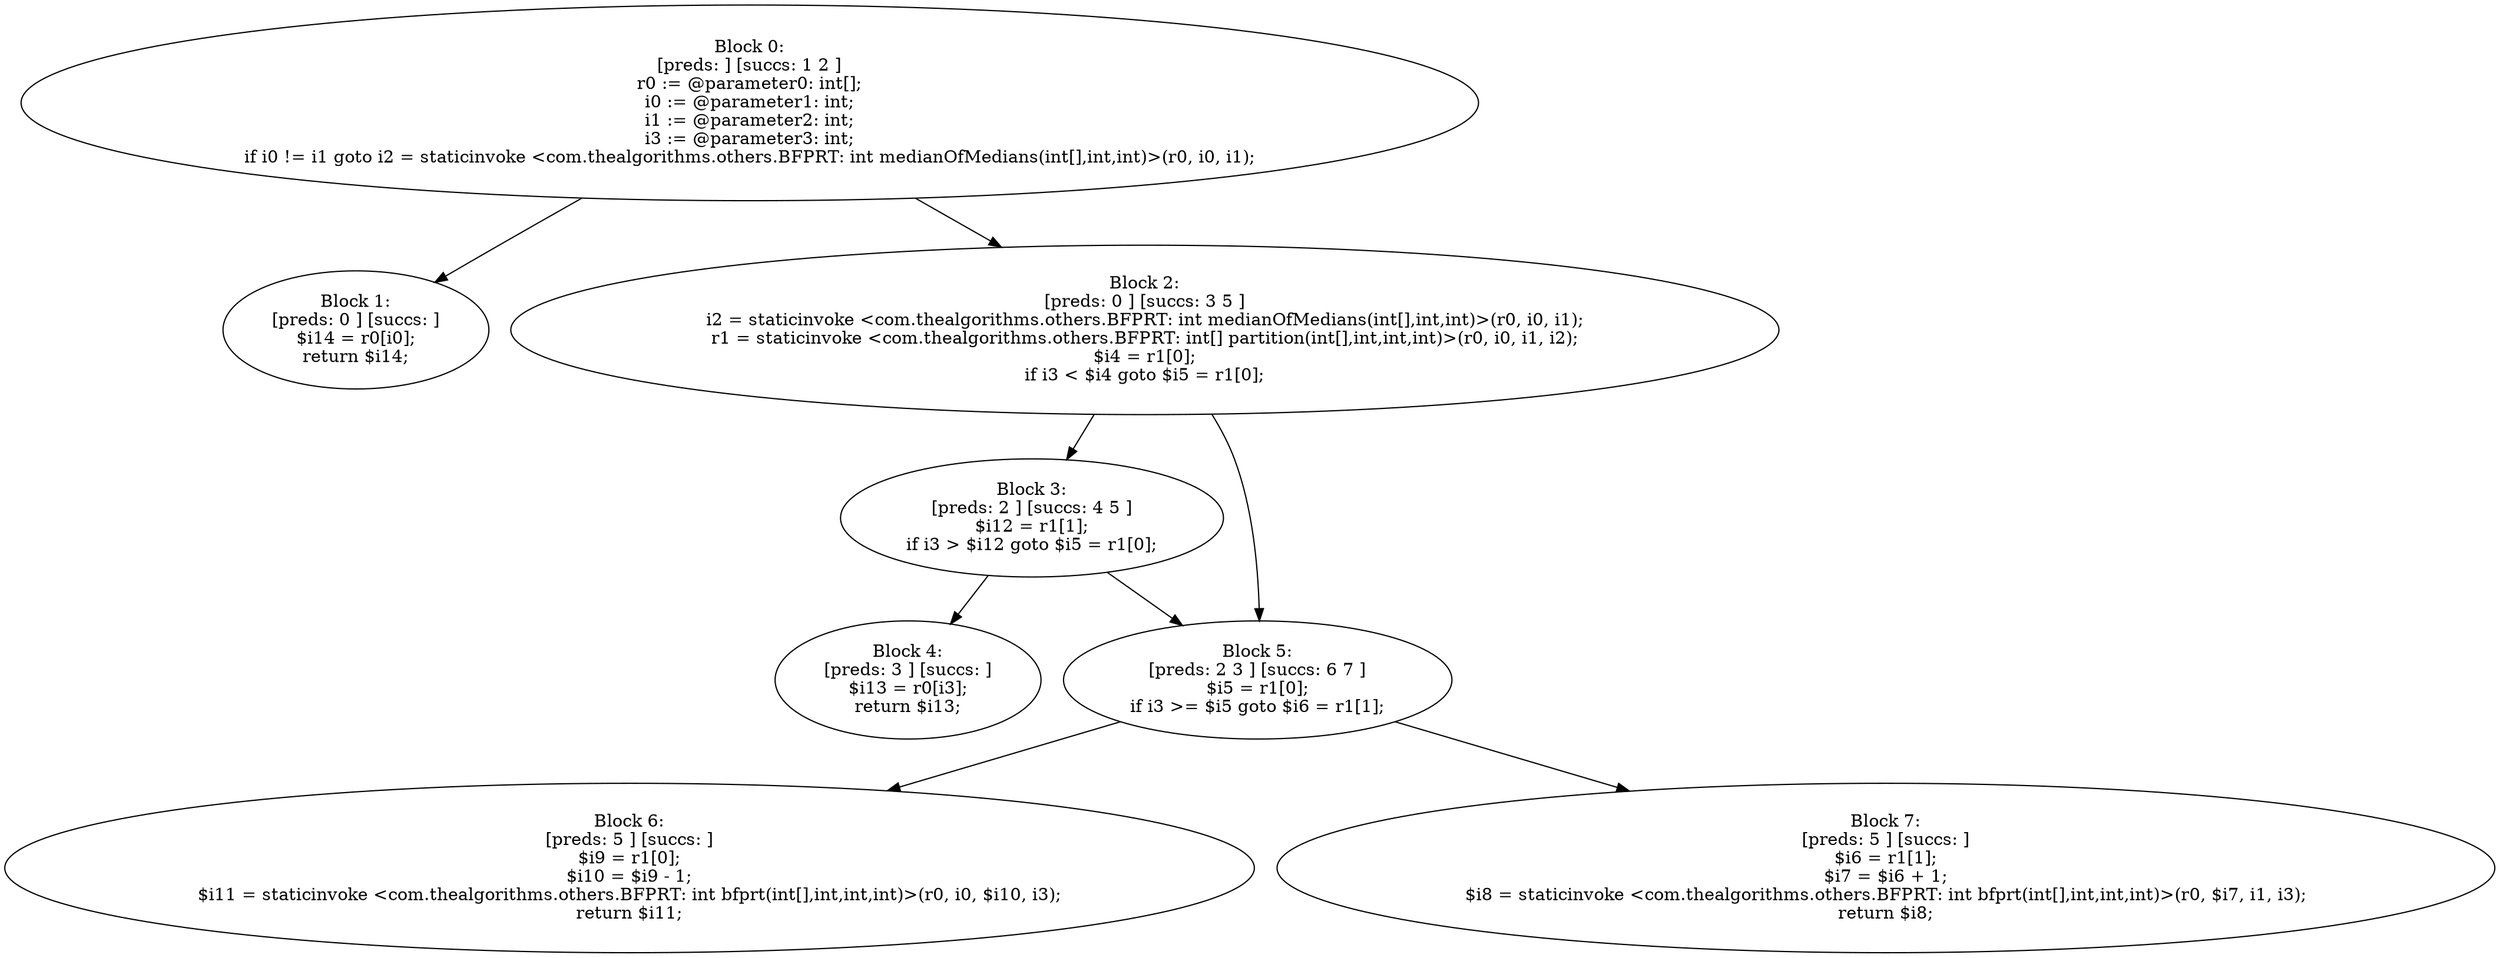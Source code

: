 digraph "unitGraph" {
    "Block 0:
[preds: ] [succs: 1 2 ]
r0 := @parameter0: int[];
i0 := @parameter1: int;
i1 := @parameter2: int;
i3 := @parameter3: int;
if i0 != i1 goto i2 = staticinvoke <com.thealgorithms.others.BFPRT: int medianOfMedians(int[],int,int)>(r0, i0, i1);
"
    "Block 1:
[preds: 0 ] [succs: ]
$i14 = r0[i0];
return $i14;
"
    "Block 2:
[preds: 0 ] [succs: 3 5 ]
i2 = staticinvoke <com.thealgorithms.others.BFPRT: int medianOfMedians(int[],int,int)>(r0, i0, i1);
r1 = staticinvoke <com.thealgorithms.others.BFPRT: int[] partition(int[],int,int,int)>(r0, i0, i1, i2);
$i4 = r1[0];
if i3 < $i4 goto $i5 = r1[0];
"
    "Block 3:
[preds: 2 ] [succs: 4 5 ]
$i12 = r1[1];
if i3 > $i12 goto $i5 = r1[0];
"
    "Block 4:
[preds: 3 ] [succs: ]
$i13 = r0[i3];
return $i13;
"
    "Block 5:
[preds: 2 3 ] [succs: 6 7 ]
$i5 = r1[0];
if i3 >= $i5 goto $i6 = r1[1];
"
    "Block 6:
[preds: 5 ] [succs: ]
$i9 = r1[0];
$i10 = $i9 - 1;
$i11 = staticinvoke <com.thealgorithms.others.BFPRT: int bfprt(int[],int,int,int)>(r0, i0, $i10, i3);
return $i11;
"
    "Block 7:
[preds: 5 ] [succs: ]
$i6 = r1[1];
$i7 = $i6 + 1;
$i8 = staticinvoke <com.thealgorithms.others.BFPRT: int bfprt(int[],int,int,int)>(r0, $i7, i1, i3);
return $i8;
"
    "Block 0:
[preds: ] [succs: 1 2 ]
r0 := @parameter0: int[];
i0 := @parameter1: int;
i1 := @parameter2: int;
i3 := @parameter3: int;
if i0 != i1 goto i2 = staticinvoke <com.thealgorithms.others.BFPRT: int medianOfMedians(int[],int,int)>(r0, i0, i1);
"->"Block 1:
[preds: 0 ] [succs: ]
$i14 = r0[i0];
return $i14;
";
    "Block 0:
[preds: ] [succs: 1 2 ]
r0 := @parameter0: int[];
i0 := @parameter1: int;
i1 := @parameter2: int;
i3 := @parameter3: int;
if i0 != i1 goto i2 = staticinvoke <com.thealgorithms.others.BFPRT: int medianOfMedians(int[],int,int)>(r0, i0, i1);
"->"Block 2:
[preds: 0 ] [succs: 3 5 ]
i2 = staticinvoke <com.thealgorithms.others.BFPRT: int medianOfMedians(int[],int,int)>(r0, i0, i1);
r1 = staticinvoke <com.thealgorithms.others.BFPRT: int[] partition(int[],int,int,int)>(r0, i0, i1, i2);
$i4 = r1[0];
if i3 < $i4 goto $i5 = r1[0];
";
    "Block 2:
[preds: 0 ] [succs: 3 5 ]
i2 = staticinvoke <com.thealgorithms.others.BFPRT: int medianOfMedians(int[],int,int)>(r0, i0, i1);
r1 = staticinvoke <com.thealgorithms.others.BFPRT: int[] partition(int[],int,int,int)>(r0, i0, i1, i2);
$i4 = r1[0];
if i3 < $i4 goto $i5 = r1[0];
"->"Block 3:
[preds: 2 ] [succs: 4 5 ]
$i12 = r1[1];
if i3 > $i12 goto $i5 = r1[0];
";
    "Block 2:
[preds: 0 ] [succs: 3 5 ]
i2 = staticinvoke <com.thealgorithms.others.BFPRT: int medianOfMedians(int[],int,int)>(r0, i0, i1);
r1 = staticinvoke <com.thealgorithms.others.BFPRT: int[] partition(int[],int,int,int)>(r0, i0, i1, i2);
$i4 = r1[0];
if i3 < $i4 goto $i5 = r1[0];
"->"Block 5:
[preds: 2 3 ] [succs: 6 7 ]
$i5 = r1[0];
if i3 >= $i5 goto $i6 = r1[1];
";
    "Block 3:
[preds: 2 ] [succs: 4 5 ]
$i12 = r1[1];
if i3 > $i12 goto $i5 = r1[0];
"->"Block 4:
[preds: 3 ] [succs: ]
$i13 = r0[i3];
return $i13;
";
    "Block 3:
[preds: 2 ] [succs: 4 5 ]
$i12 = r1[1];
if i3 > $i12 goto $i5 = r1[0];
"->"Block 5:
[preds: 2 3 ] [succs: 6 7 ]
$i5 = r1[0];
if i3 >= $i5 goto $i6 = r1[1];
";
    "Block 5:
[preds: 2 3 ] [succs: 6 7 ]
$i5 = r1[0];
if i3 >= $i5 goto $i6 = r1[1];
"->"Block 6:
[preds: 5 ] [succs: ]
$i9 = r1[0];
$i10 = $i9 - 1;
$i11 = staticinvoke <com.thealgorithms.others.BFPRT: int bfprt(int[],int,int,int)>(r0, i0, $i10, i3);
return $i11;
";
    "Block 5:
[preds: 2 3 ] [succs: 6 7 ]
$i5 = r1[0];
if i3 >= $i5 goto $i6 = r1[1];
"->"Block 7:
[preds: 5 ] [succs: ]
$i6 = r1[1];
$i7 = $i6 + 1;
$i8 = staticinvoke <com.thealgorithms.others.BFPRT: int bfprt(int[],int,int,int)>(r0, $i7, i1, i3);
return $i8;
";
}
